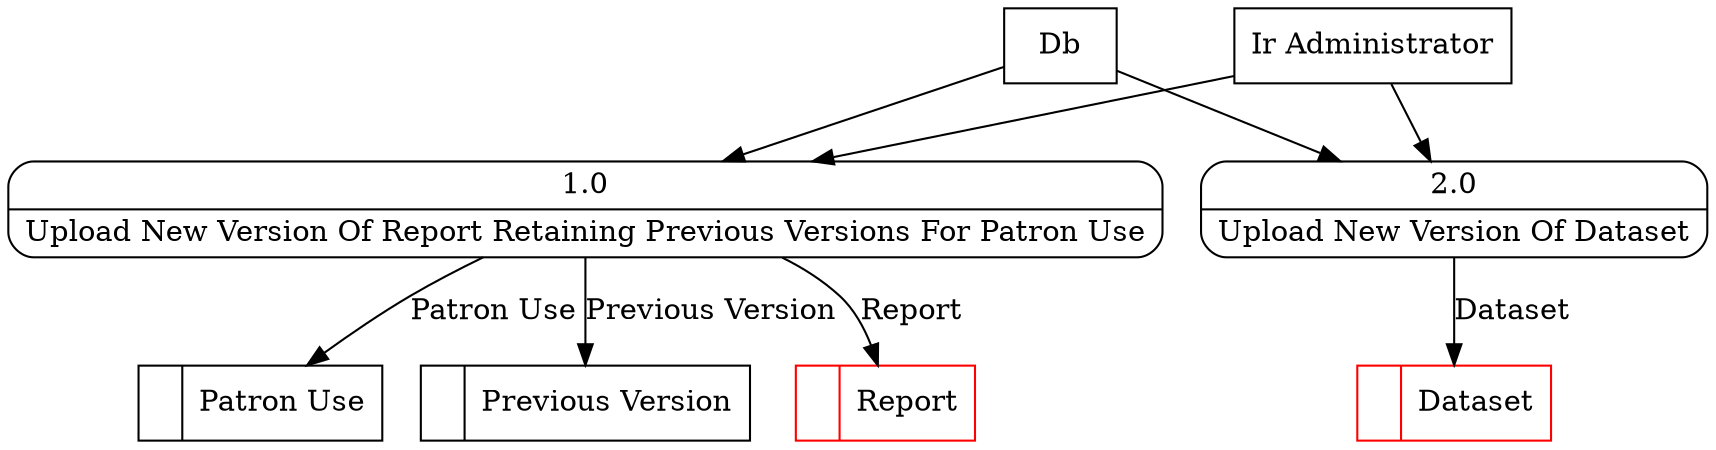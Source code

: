 digraph dfd2{ 
node[shape=record]
200 [label="<f0>  |<f1> Patron Use " ];
201 [label="<f0>  |<f1> Previous Version " ];
202 [label="<f0>  |<f1> Report " color=red];
203 [label="<f0>  |<f1> Dataset " color=red];
204 [label="Db" shape=box];
205 [label="Ir Administrator" shape=box];
206 [label="{<f0> 1.0|<f1> Upload New Version Of Report Retaining Previous Versions For Patron Use }" shape=Mrecord];
207 [label="{<f0> 2.0|<f1> Upload New Version Of Dataset }" shape=Mrecord];
204 -> 206
204 -> 207
205 -> 206
205 -> 207
206 -> 202 [label="Report"]
206 -> 200 [label="Patron Use"]
206 -> 201 [label="Previous Version"]
207 -> 203 [label="Dataset"]
}